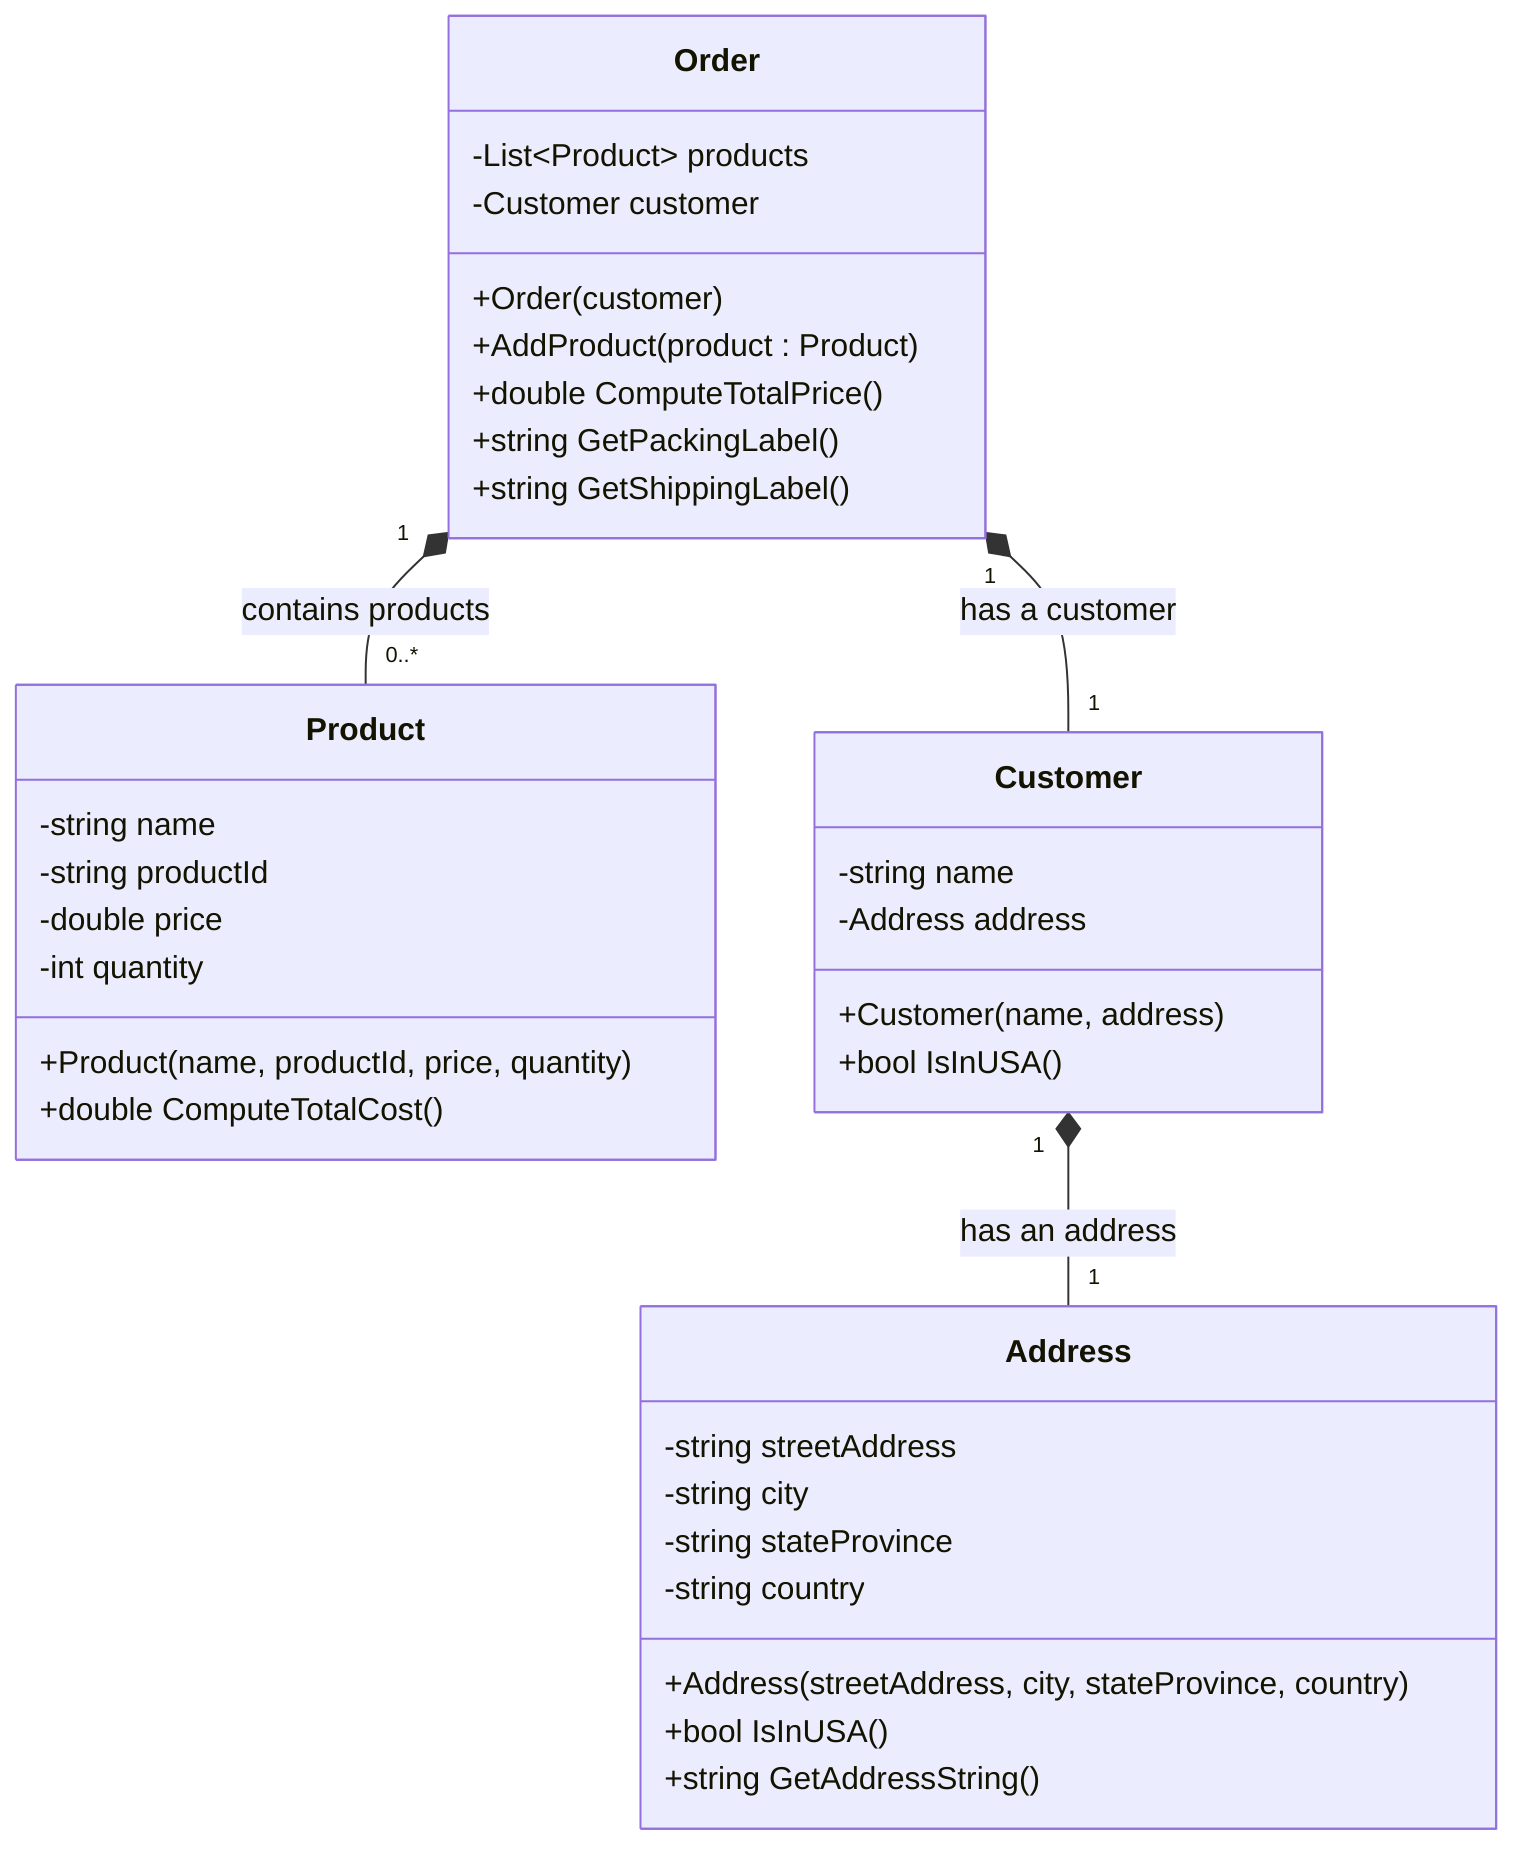 classDiagram
    class Product {
        -string name
        -string productId
        -double price
        -int quantity
        +Product(name, productId, price, quantity)
        +double ComputeTotalCost()
    }
    
    class Customer {
        -string name
        -Address address
        +Customer(name, address)
        +bool IsInUSA()
    }
    
    class Address {
        -string streetAddress
        -string city
        -string stateProvince
        -string country
        +Address(streetAddress, city, stateProvince, country)
        +bool IsInUSA()
        +string GetAddressString()
    }
    
    class Order {
        -List~Product~ products
        -Customer customer
        +Order(customer)
        +AddProduct(product : Product)
        +double ComputeTotalPrice()
        +string GetPackingLabel()
        +string GetShippingLabel()
    }
    
    Order "1" *-- "0..*" Product : contains products
    Order "1" *-- "1" Customer : has a customer
    Customer "1" *-- "1" Address : has an address